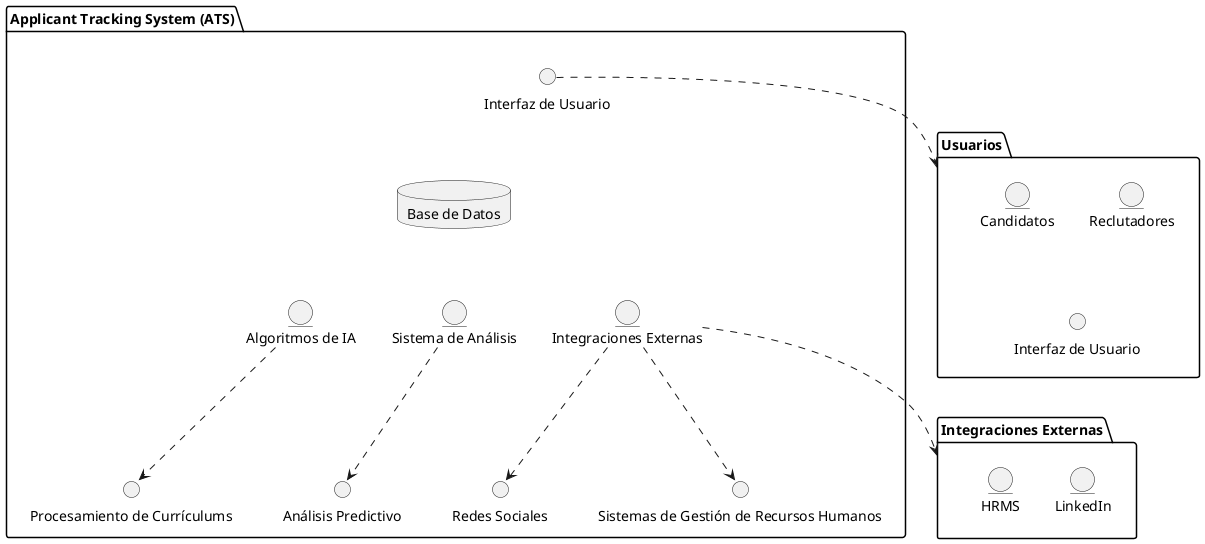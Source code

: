 @startuml

package "Applicant Tracking System (ATS)" {

  interface "Interfaz de Usuario" as UI
  database "Base de Datos" as DB
  entity "Algoritmos de IA" as AI
  entity "Sistema de Análisis" as Analytics
  entity "Integraciones Externas" as ExternalIntegrations

  UI --[hidden] DB
  UI --[hidden] AI
  UI --[hidden] Analytics
  UI --[hidden] ExternalIntegrations

  DB --[hidden] AI
  DB --[hidden] Analytics
  DB --[hidden] ExternalIntegrations

  AI ..> "Procesamiento de Currículums"
  Analytics ..> "Análisis Predictivo"
  ExternalIntegrations ..> "Redes Sociales"
  ExternalIntegrations ..> "Sistemas de Gestión de Recursos Humanos"

}

package "Usuarios" {

  entity "Reclutadores"
  entity "Candidatos"

  "Candidatos" --[hidden] "Interfaz de Usuario"
  "Reclutadores" --[hidden] "Interfaz de Usuario"

}

package "Integraciones Externas" {

  entity "LinkedIn"
  entity "HRMS"

}

UI ..> "Usuarios"
ExternalIntegrations ..> "Integraciones Externas"

@enduml
